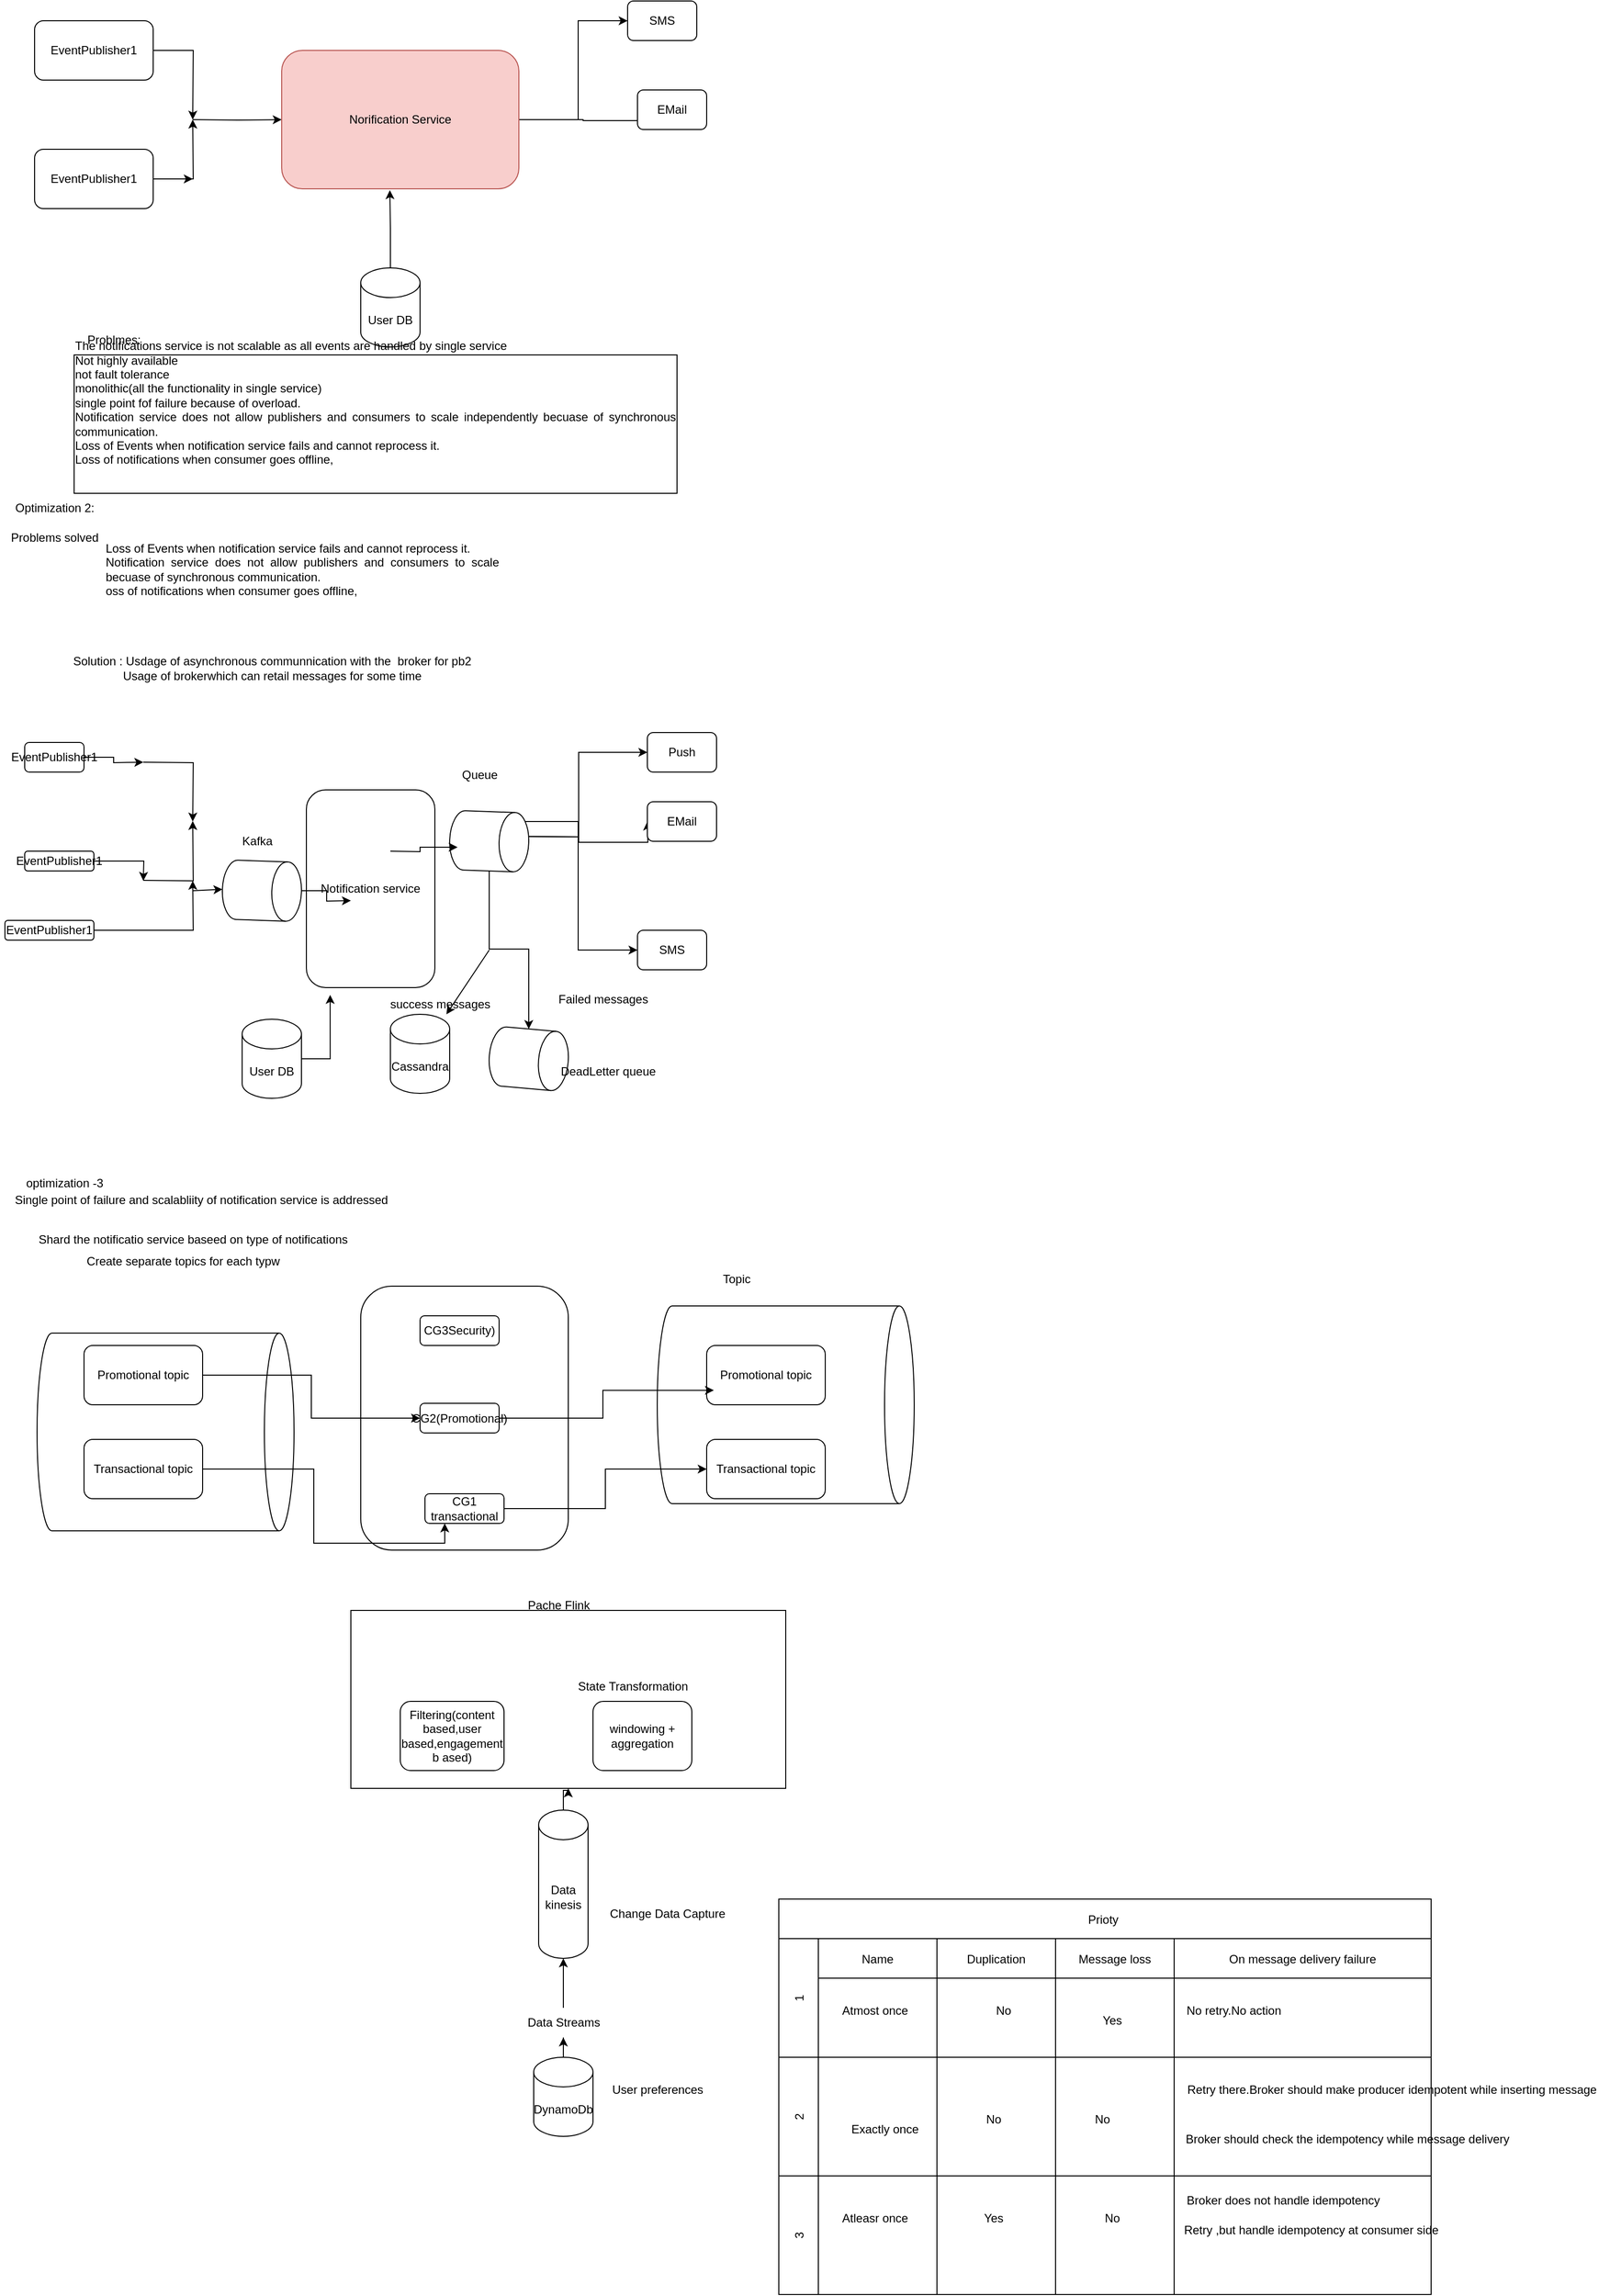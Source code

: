 <mxfile version="26.0.4">
  <diagram name="Page-1" id="l-JMUQ7-zllTJ2TppN1U">
    <mxGraphModel dx="794" dy="412" grid="1" gridSize="10" guides="1" tooltips="1" connect="1" arrows="1" fold="1" page="1" pageScale="1" pageWidth="2300" pageHeight="2300" math="0" shadow="0">
      <root>
        <mxCell id="0" />
        <mxCell id="1" parent="0" />
        <mxCell id="e56fG9Vj5JM8tz-PwaSA-13" value="" style="rounded=0;whiteSpace=wrap;html=1;" vertex="1" parent="1">
          <mxGeometry x="360" y="1648" width="440" height="180" as="geometry" />
        </mxCell>
        <mxCell id="0Qr3yUuXug0cYQ5e2Dth-106" value="" style="shape=cylinder3;whiteSpace=wrap;html=1;boundedLbl=1;backgroundOutline=1;size=15;rotation=90;" parent="1" vertex="1">
          <mxGeometry x="700" y="1310" width="200" height="260" as="geometry" />
        </mxCell>
        <mxCell id="0Qr3yUuXug0cYQ5e2Dth-99" value="" style="rounded=1;whiteSpace=wrap;html=1;" parent="1" vertex="1">
          <mxGeometry x="370" y="1320" width="210" height="267" as="geometry" />
        </mxCell>
        <mxCell id="0Qr3yUuXug0cYQ5e2Dth-85" value="Notification service" style="rounded=1;whiteSpace=wrap;html=1;" parent="1" vertex="1">
          <mxGeometry x="315" y="818" width="130" height="200" as="geometry" />
        </mxCell>
        <mxCell id="0Qr3yUuXug0cYQ5e2Dth-2" style="edgeStyle=orthogonalEdgeStyle;rounded=0;orthogonalLoop=1;jettySize=auto;html=1;" parent="1" target="0Qr3yUuXug0cYQ5e2Dth-3" edge="1">
          <mxGeometry relative="1" as="geometry">
            <mxPoint x="340" y="140" as="targetPoint" />
            <mxPoint x="200" y="140" as="sourcePoint" />
          </mxGeometry>
        </mxCell>
        <mxCell id="0Qr3yUuXug0cYQ5e2Dth-4" style="edgeStyle=orthogonalEdgeStyle;rounded=0;orthogonalLoop=1;jettySize=auto;html=1;" parent="1" source="0Qr3yUuXug0cYQ5e2Dth-3" edge="1">
          <mxGeometry relative="1" as="geometry">
            <mxPoint x="660" y="140" as="targetPoint" />
            <Array as="points">
              <mxPoint x="595" y="140" />
              <mxPoint x="595" y="141" />
            </Array>
          </mxGeometry>
        </mxCell>
        <mxCell id="0Qr3yUuXug0cYQ5e2Dth-6" style="edgeStyle=orthogonalEdgeStyle;rounded=0;orthogonalLoop=1;jettySize=auto;html=1;" parent="1" source="0Qr3yUuXug0cYQ5e2Dth-3" target="0Qr3yUuXug0cYQ5e2Dth-8" edge="1">
          <mxGeometry relative="1" as="geometry">
            <mxPoint x="660" y="240" as="targetPoint" />
            <Array as="points">
              <mxPoint x="590" y="140" />
            </Array>
          </mxGeometry>
        </mxCell>
        <mxCell id="0Qr3yUuXug0cYQ5e2Dth-3" value="Norification Service" style="rounded=1;whiteSpace=wrap;html=1;fillColor=#f8cecc;strokeColor=#b85450;" parent="1" vertex="1">
          <mxGeometry x="290" y="70" width="240" height="140" as="geometry" />
        </mxCell>
        <mxCell id="0Qr3yUuXug0cYQ5e2Dth-8" value="SMS" style="rounded=1;whiteSpace=wrap;html=1;" parent="1" vertex="1">
          <mxGeometry x="640" y="20" width="70" height="40" as="geometry" />
        </mxCell>
        <mxCell id="0Qr3yUuXug0cYQ5e2Dth-11" value="EMail" style="rounded=1;whiteSpace=wrap;html=1;" parent="1" vertex="1">
          <mxGeometry x="650" y="110" width="70" height="40" as="geometry" />
        </mxCell>
        <mxCell id="0Qr3yUuXug0cYQ5e2Dth-16" style="edgeStyle=orthogonalEdgeStyle;rounded=0;orthogonalLoop=1;jettySize=auto;html=1;" parent="1" source="0Qr3yUuXug0cYQ5e2Dth-13" edge="1">
          <mxGeometry relative="1" as="geometry">
            <mxPoint x="200" y="140" as="targetPoint" />
          </mxGeometry>
        </mxCell>
        <mxCell id="0Qr3yUuXug0cYQ5e2Dth-13" value="EventPublisher1" style="rounded=1;whiteSpace=wrap;html=1;" parent="1" vertex="1">
          <mxGeometry x="40" y="40" width="120" height="60" as="geometry" />
        </mxCell>
        <mxCell id="0Qr3yUuXug0cYQ5e2Dth-17" style="edgeStyle=orthogonalEdgeStyle;rounded=0;orthogonalLoop=1;jettySize=auto;html=1;" parent="1" source="0Qr3yUuXug0cYQ5e2Dth-14" edge="1">
          <mxGeometry relative="1" as="geometry">
            <mxPoint x="200" y="200" as="targetPoint" />
          </mxGeometry>
        </mxCell>
        <mxCell id="0Qr3yUuXug0cYQ5e2Dth-86" style="edgeStyle=orthogonalEdgeStyle;rounded=0;orthogonalLoop=1;jettySize=auto;html=1;" parent="1" source="0Qr3yUuXug0cYQ5e2Dth-14" edge="1">
          <mxGeometry relative="1" as="geometry">
            <mxPoint x="200" y="140" as="targetPoint" />
          </mxGeometry>
        </mxCell>
        <mxCell id="0Qr3yUuXug0cYQ5e2Dth-14" value="EventPublisher1" style="rounded=1;whiteSpace=wrap;html=1;" parent="1" vertex="1">
          <mxGeometry x="40" y="170" width="120" height="60" as="geometry" />
        </mxCell>
        <mxCell id="0Qr3yUuXug0cYQ5e2Dth-19" value="User DB" style="shape=cylinder3;whiteSpace=wrap;html=1;boundedLbl=1;backgroundOutline=1;size=15;" parent="1" vertex="1">
          <mxGeometry x="370" y="290" width="60" height="80" as="geometry" />
        </mxCell>
        <mxCell id="0Qr3yUuXug0cYQ5e2Dth-20" style="edgeStyle=orthogonalEdgeStyle;rounded=0;orthogonalLoop=1;jettySize=auto;html=1;entryX=0.456;entryY=1.01;entryDx=0;entryDy=0;entryPerimeter=0;" parent="1" source="0Qr3yUuXug0cYQ5e2Dth-19" target="0Qr3yUuXug0cYQ5e2Dth-3" edge="1">
          <mxGeometry relative="1" as="geometry" />
        </mxCell>
        <mxCell id="0Qr3yUuXug0cYQ5e2Dth-24" value="&lt;div style=&quot;text-align: justify;&quot;&gt;The notifications service is not scalable as all events are handled by single service&lt;/div&gt;&lt;div style=&quot;text-align: justify;&quot;&gt;Not highly available&lt;/div&gt;&lt;div style=&quot;text-align: justify;&quot;&gt;not fault tolerance&lt;/div&gt;&lt;div style=&quot;text-align: justify;&quot;&gt;monolithic(all the functionality in single service)&lt;/div&gt;&lt;div style=&quot;text-align: justify;&quot;&gt;single point fof failure because of overload.&lt;/div&gt;&lt;div style=&quot;text-align: justify;&quot;&gt;Notification service does not allow publishers and consumers to scale independently becuase of synchronous communication.&lt;/div&gt;&lt;div style=&quot;text-align: justify;&quot;&gt;Loss of Events when notification service fails and cannot reprocess it.&lt;/div&gt;&lt;div style=&quot;text-align: justify;&quot;&gt;Loss of notifications when consumer goes offline,&lt;/div&gt;&lt;div style=&quot;text-align: justify;&quot;&gt;&lt;br&gt;&lt;/div&gt;&lt;div style=&quot;text-align: justify;&quot;&gt;&lt;br&gt;&lt;/div&gt;&lt;div style=&quot;text-align: justify;&quot;&gt;&lt;br&gt;&lt;/div&gt;" style="rounded=0;whiteSpace=wrap;html=1;" parent="1" vertex="1">
          <mxGeometry x="80" y="378" width="610" height="140" as="geometry" />
        </mxCell>
        <mxCell id="0Qr3yUuXug0cYQ5e2Dth-25" value="Problmes:" style="text;html=1;align=center;verticalAlign=middle;resizable=0;points=[];autosize=1;strokeColor=none;fillColor=none;" parent="1" vertex="1">
          <mxGeometry x="80" y="348" width="80" height="30" as="geometry" />
        </mxCell>
        <mxCell id="0Qr3yUuXug0cYQ5e2Dth-26" value="Optimization 2:" style="text;html=1;align=center;verticalAlign=middle;resizable=0;points=[];autosize=1;strokeColor=none;fillColor=none;" parent="1" vertex="1">
          <mxGeometry x="10" y="518" width="100" height="30" as="geometry" />
        </mxCell>
        <mxCell id="0Qr3yUuXug0cYQ5e2Dth-39" value="&lt;div style=&quot;forced-color-adjust: none; text-align: justify;&quot;&gt;Loss of Events when notification service fails and cannot reprocess it.&lt;/div&gt;&lt;div style=&quot;forced-color-adjust: none; text-align: justify;&quot;&gt;&lt;div&gt;Notification service does not allow publishers and consumers to scale becuase of synchronous communication.&lt;/div&gt;&lt;div&gt;&lt;div&gt;oss of notifications when consumer goes offline,&lt;/div&gt;&lt;div&gt;&lt;br&gt;&lt;/div&gt;&lt;/div&gt;&lt;br&gt;&lt;br&gt;&lt;/div&gt;" style="text;whiteSpace=wrap;html=1;" parent="1" vertex="1">
          <mxGeometry x="110" y="560" width="400" height="80" as="geometry" />
        </mxCell>
        <mxCell id="0Qr3yUuXug0cYQ5e2Dth-40" value="Problems solved" style="text;html=1;align=center;verticalAlign=middle;resizable=0;points=[];autosize=1;strokeColor=none;fillColor=none;" parent="1" vertex="1">
          <mxGeometry x="5" y="548" width="110" height="30" as="geometry" />
        </mxCell>
        <mxCell id="0Qr3yUuXug0cYQ5e2Dth-42" style="edgeStyle=orthogonalEdgeStyle;rounded=0;orthogonalLoop=1;jettySize=auto;html=1;" parent="1" edge="1">
          <mxGeometry relative="1" as="geometry">
            <mxPoint x="660" y="850" as="targetPoint" />
            <mxPoint x="520" y="865" as="sourcePoint" />
          </mxGeometry>
        </mxCell>
        <mxCell id="0Qr3yUuXug0cYQ5e2Dth-43" style="edgeStyle=orthogonalEdgeStyle;rounded=0;orthogonalLoop=1;jettySize=auto;html=1;entryX=0;entryY=0.5;entryDx=0;entryDy=0;" parent="1" target="0Qr3yUuXug0cYQ5e2Dth-47" edge="1">
          <mxGeometry relative="1" as="geometry">
            <mxPoint x="650" y="780" as="targetPoint" />
            <mxPoint x="520" y="865" as="sourcePoint" />
          </mxGeometry>
        </mxCell>
        <mxCell id="0Qr3yUuXug0cYQ5e2Dth-44" style="edgeStyle=orthogonalEdgeStyle;rounded=0;orthogonalLoop=1;jettySize=auto;html=1;" parent="1" target="0Qr3yUuXug0cYQ5e2Dth-46" edge="1">
          <mxGeometry relative="1" as="geometry">
            <mxPoint x="660" y="950" as="targetPoint" />
            <Array as="points">
              <mxPoint x="590" y="850" />
            </Array>
            <mxPoint x="520" y="850" as="sourcePoint" />
          </mxGeometry>
        </mxCell>
        <mxCell id="0Qr3yUuXug0cYQ5e2Dth-46" value="SMS" style="rounded=1;whiteSpace=wrap;html=1;" parent="1" vertex="1">
          <mxGeometry x="650" y="960" width="70" height="40" as="geometry" />
        </mxCell>
        <mxCell id="0Qr3yUuXug0cYQ5e2Dth-47" value="Push" style="rounded=1;whiteSpace=wrap;html=1;" parent="1" vertex="1">
          <mxGeometry x="660" y="760" width="70" height="40" as="geometry" />
        </mxCell>
        <mxCell id="0Qr3yUuXug0cYQ5e2Dth-48" value="EMail" style="rounded=1;whiteSpace=wrap;html=1;" parent="1" vertex="1">
          <mxGeometry x="660" y="830" width="70" height="40" as="geometry" />
        </mxCell>
        <mxCell id="0Qr3yUuXug0cYQ5e2Dth-49" style="edgeStyle=orthogonalEdgeStyle;rounded=0;orthogonalLoop=1;jettySize=auto;html=1;" parent="1" edge="1">
          <mxGeometry relative="1" as="geometry">
            <mxPoint x="200" y="850" as="targetPoint" />
            <mxPoint x="150" y="790" as="sourcePoint" />
          </mxGeometry>
        </mxCell>
        <mxCell id="0Qr3yUuXug0cYQ5e2Dth-50" style="edgeStyle=orthogonalEdgeStyle;rounded=0;orthogonalLoop=1;jettySize=auto;html=1;" parent="1" edge="1">
          <mxGeometry relative="1" as="geometry">
            <mxPoint x="200" y="849.5" as="targetPoint" />
            <mxPoint x="150" y="909.5" as="sourcePoint" />
          </mxGeometry>
        </mxCell>
        <mxCell id="0Qr3yUuXug0cYQ5e2Dth-51" style="edgeStyle=orthogonalEdgeStyle;rounded=0;orthogonalLoop=1;jettySize=auto;html=1;" parent="1" source="0Qr3yUuXug0cYQ5e2Dth-52" edge="1">
          <mxGeometry relative="1" as="geometry">
            <mxPoint x="200" y="910" as="targetPoint" />
          </mxGeometry>
        </mxCell>
        <mxCell id="0Qr3yUuXug0cYQ5e2Dth-52" value="EventPublisher1" style="rounded=1;whiteSpace=wrap;html=1;" parent="1" vertex="1">
          <mxGeometry x="10" y="950" width="90" height="20" as="geometry" />
        </mxCell>
        <mxCell id="0Qr3yUuXug0cYQ5e2Dth-54" value="Solution : Usdage of asynchronous communnication with the&amp;nbsp; broker for pb2&lt;div&gt;Usage of brokerwhich can retail messages for some time&lt;/div&gt;" style="text;html=1;align=center;verticalAlign=middle;resizable=0;points=[];autosize=1;strokeColor=none;fillColor=none;" parent="1" vertex="1">
          <mxGeometry x="65" y="675" width="430" height="40" as="geometry" />
        </mxCell>
        <mxCell id="0Qr3yUuXug0cYQ5e2Dth-79" style="edgeStyle=orthogonalEdgeStyle;rounded=0;orthogonalLoop=1;jettySize=auto;html=1;" parent="1" source="0Qr3yUuXug0cYQ5e2Dth-55" edge="1">
          <mxGeometry relative="1" as="geometry">
            <mxPoint x="150" y="910" as="targetPoint" />
          </mxGeometry>
        </mxCell>
        <mxCell id="0Qr3yUuXug0cYQ5e2Dth-55" value="EventPublisher1" style="rounded=1;whiteSpace=wrap;html=1;" parent="1" vertex="1">
          <mxGeometry x="30" y="880" width="70" height="20" as="geometry" />
        </mxCell>
        <mxCell id="0Qr3yUuXug0cYQ5e2Dth-80" style="edgeStyle=orthogonalEdgeStyle;rounded=0;orthogonalLoop=1;jettySize=auto;html=1;" parent="1" source="0Qr3yUuXug0cYQ5e2Dth-56" edge="1">
          <mxGeometry relative="1" as="geometry">
            <mxPoint x="150" y="790" as="targetPoint" />
          </mxGeometry>
        </mxCell>
        <mxCell id="0Qr3yUuXug0cYQ5e2Dth-56" value="EventPublisher1" style="rounded=1;whiteSpace=wrap;html=1;" parent="1" vertex="1">
          <mxGeometry x="30" y="770" width="60" height="30" as="geometry" />
        </mxCell>
        <mxCell id="0Qr3yUuXug0cYQ5e2Dth-69" style="edgeStyle=orthogonalEdgeStyle;rounded=0;orthogonalLoop=1;jettySize=auto;html=1;" parent="1" source="0Qr3yUuXug0cYQ5e2Dth-57" target="0Qr3yUuXug0cYQ5e2Dth-70" edge="1">
          <mxGeometry relative="1" as="geometry">
            <mxPoint x="500" y="1050" as="targetPoint" />
          </mxGeometry>
        </mxCell>
        <mxCell id="0Qr3yUuXug0cYQ5e2Dth-57" value="" style="shape=cylinder3;whiteSpace=wrap;html=1;boundedLbl=1;backgroundOutline=1;size=15;rotation=92;" parent="1" vertex="1">
          <mxGeometry x="470" y="830" width="60" height="80" as="geometry" />
        </mxCell>
        <mxCell id="0Qr3yUuXug0cYQ5e2Dth-62" style="edgeStyle=orthogonalEdgeStyle;rounded=0;orthogonalLoop=1;jettySize=auto;html=1;entryX=0.5;entryY=1;entryDx=0;entryDy=0;" parent="1" source="0Qr3yUuXug0cYQ5e2Dth-59" edge="1">
          <mxGeometry relative="1" as="geometry">
            <mxPoint x="360" y="930" as="targetPoint" />
          </mxGeometry>
        </mxCell>
        <mxCell id="0Qr3yUuXug0cYQ5e2Dth-59" value="" style="shape=cylinder3;whiteSpace=wrap;html=1;boundedLbl=1;backgroundOutline=1;size=15;rotation=92;" parent="1" vertex="1">
          <mxGeometry x="240" y="880" width="60" height="80" as="geometry" />
        </mxCell>
        <mxCell id="0Qr3yUuXug0cYQ5e2Dth-63" style="edgeStyle=orthogonalEdgeStyle;rounded=0;orthogonalLoop=1;jettySize=auto;html=1;entryX=0.619;entryY=0.897;entryDx=0;entryDy=0;entryPerimeter=0;" parent="1" target="0Qr3yUuXug0cYQ5e2Dth-57" edge="1">
          <mxGeometry relative="1" as="geometry">
            <mxPoint x="400" y="880" as="sourcePoint" />
          </mxGeometry>
        </mxCell>
        <mxCell id="0Qr3yUuXug0cYQ5e2Dth-65" value="Queue" style="text;html=1;align=center;verticalAlign=middle;resizable=0;points=[];autosize=1;strokeColor=none;fillColor=none;" parent="1" vertex="1">
          <mxGeometry x="460" y="788" width="60" height="30" as="geometry" />
        </mxCell>
        <mxCell id="0Qr3yUuXug0cYQ5e2Dth-66" value="Kafka" style="text;html=1;align=center;verticalAlign=middle;resizable=0;points=[];autosize=1;strokeColor=none;fillColor=none;" parent="1" vertex="1">
          <mxGeometry x="240" y="855" width="50" height="30" as="geometry" />
        </mxCell>
        <mxCell id="0Qr3yUuXug0cYQ5e2Dth-67" value="" style="endArrow=classic;html=1;rounded=0;entryX=0.5;entryY=1;entryDx=0;entryDy=0;entryPerimeter=0;" parent="1" target="0Qr3yUuXug0cYQ5e2Dth-59" edge="1">
          <mxGeometry width="50" height="50" relative="1" as="geometry">
            <mxPoint x="200" y="920" as="sourcePoint" />
            <mxPoint x="380" y="940" as="targetPoint" />
          </mxGeometry>
        </mxCell>
        <mxCell id="0Qr3yUuXug0cYQ5e2Dth-70" value="" style="shape=cylinder3;whiteSpace=wrap;html=1;boundedLbl=1;backgroundOutline=1;size=15;rotation=95;" parent="1" vertex="1">
          <mxGeometry x="510" y="1050" width="60" height="80" as="geometry" />
        </mxCell>
        <mxCell id="0Qr3yUuXug0cYQ5e2Dth-71" value="DeadLetter queue" style="text;html=1;align=center;verticalAlign=middle;resizable=0;points=[];autosize=1;strokeColor=none;fillColor=none;" parent="1" vertex="1">
          <mxGeometry x="560" y="1088" width="120" height="30" as="geometry" />
        </mxCell>
        <mxCell id="0Qr3yUuXug0cYQ5e2Dth-72" value="Failed messages" style="text;html=1;align=center;verticalAlign=middle;resizable=0;points=[];autosize=1;strokeColor=none;fillColor=none;" parent="1" vertex="1">
          <mxGeometry x="560" y="1015" width="110" height="30" as="geometry" />
        </mxCell>
        <mxCell id="0Qr3yUuXug0cYQ5e2Dth-73" value="Cassandra" style="shape=cylinder3;whiteSpace=wrap;html=1;boundedLbl=1;backgroundOutline=1;size=15;" parent="1" vertex="1">
          <mxGeometry x="400" y="1045" width="60" height="80" as="geometry" />
        </mxCell>
        <mxCell id="0Qr3yUuXug0cYQ5e2Dth-74" value="" style="endArrow=classic;html=1;rounded=0;" parent="1" target="0Qr3yUuXug0cYQ5e2Dth-73" edge="1">
          <mxGeometry width="50" height="50" relative="1" as="geometry">
            <mxPoint x="500" y="980" as="sourcePoint" />
            <mxPoint x="380" y="940" as="targetPoint" />
          </mxGeometry>
        </mxCell>
        <mxCell id="0Qr3yUuXug0cYQ5e2Dth-75" value="success messages" style="text;html=1;align=center;verticalAlign=middle;resizable=0;points=[];autosize=1;strokeColor=none;fillColor=none;" parent="1" vertex="1">
          <mxGeometry x="390" y="1020" width="120" height="30" as="geometry" />
        </mxCell>
        <mxCell id="0Qr3yUuXug0cYQ5e2Dth-77" value="User DB" style="shape=cylinder3;whiteSpace=wrap;html=1;boundedLbl=1;backgroundOutline=1;size=15;" parent="1" vertex="1">
          <mxGeometry x="250" y="1050" width="60" height="80" as="geometry" />
        </mxCell>
        <mxCell id="0Qr3yUuXug0cYQ5e2Dth-87" style="edgeStyle=orthogonalEdgeStyle;rounded=0;orthogonalLoop=1;jettySize=auto;html=1;entryX=0.185;entryY=1.037;entryDx=0;entryDy=0;entryPerimeter=0;" parent="1" source="0Qr3yUuXug0cYQ5e2Dth-77" target="0Qr3yUuXug0cYQ5e2Dth-85" edge="1">
          <mxGeometry relative="1" as="geometry" />
        </mxCell>
        <mxCell id="0Qr3yUuXug0cYQ5e2Dth-91" value="optimization -3&lt;div&gt;&lt;br&gt;&lt;/div&gt;" style="text;html=1;align=center;verticalAlign=middle;resizable=0;points=[];autosize=1;strokeColor=none;fillColor=none;" parent="1" vertex="1">
          <mxGeometry x="20" y="1203" width="100" height="40" as="geometry" />
        </mxCell>
        <mxCell id="0Qr3yUuXug0cYQ5e2Dth-92" value="Shard the notificatio service baseed on type of notifications" style="text;html=1;align=center;verticalAlign=middle;resizable=0;points=[];autosize=1;strokeColor=none;fillColor=none;" parent="1" vertex="1">
          <mxGeometry x="30" y="1258" width="340" height="30" as="geometry" />
        </mxCell>
        <mxCell id="0Qr3yUuXug0cYQ5e2Dth-96" value="CG2(Promotional)" style="rounded=1;whiteSpace=wrap;html=1;" parent="1" vertex="1">
          <mxGeometry x="430" y="1438.5" width="80" height="30" as="geometry" />
        </mxCell>
        <mxCell id="0Qr3yUuXug0cYQ5e2Dth-97" value="CG3Security)" style="rounded=1;whiteSpace=wrap;html=1;" parent="1" vertex="1">
          <mxGeometry x="430" y="1350" width="80" height="30" as="geometry" />
        </mxCell>
        <mxCell id="0Qr3yUuXug0cYQ5e2Dth-112" style="edgeStyle=orthogonalEdgeStyle;rounded=0;orthogonalLoop=1;jettySize=auto;html=1;" parent="1" source="0Qr3yUuXug0cYQ5e2Dth-98" target="0Qr3yUuXug0cYQ5e2Dth-105" edge="1">
          <mxGeometry relative="1" as="geometry" />
        </mxCell>
        <mxCell id="0Qr3yUuXug0cYQ5e2Dth-98" value="CG1 transactional" style="rounded=1;whiteSpace=wrap;html=1;" parent="1" vertex="1">
          <mxGeometry x="435" y="1530" width="80" height="30" as="geometry" />
        </mxCell>
        <mxCell id="0Qr3yUuXug0cYQ5e2Dth-100" value="Create separate topics for each typw" style="text;html=1;align=center;verticalAlign=middle;resizable=0;points=[];autosize=1;strokeColor=none;fillColor=none;" parent="1" vertex="1">
          <mxGeometry x="80" y="1280" width="220" height="30" as="geometry" />
        </mxCell>
        <mxCell id="0Qr3yUuXug0cYQ5e2Dth-101" value="" style="shape=cylinder3;whiteSpace=wrap;html=1;boundedLbl=1;backgroundOutline=1;size=15;rotation=90;" parent="1" vertex="1">
          <mxGeometry x="72.5" y="1337.5" width="200" height="260" as="geometry" />
        </mxCell>
        <mxCell id="0Qr3yUuXug0cYQ5e2Dth-108" style="edgeStyle=orthogonalEdgeStyle;rounded=0;orthogonalLoop=1;jettySize=auto;html=1;entryX=0;entryY=0.5;entryDx=0;entryDy=0;" parent="1" source="0Qr3yUuXug0cYQ5e2Dth-102" target="0Qr3yUuXug0cYQ5e2Dth-96" edge="1">
          <mxGeometry relative="1" as="geometry" />
        </mxCell>
        <mxCell id="0Qr3yUuXug0cYQ5e2Dth-102" value="Promotional topic" style="rounded=1;whiteSpace=wrap;html=1;" parent="1" vertex="1">
          <mxGeometry x="90" y="1380" width="120" height="60" as="geometry" />
        </mxCell>
        <mxCell id="0Qr3yUuXug0cYQ5e2Dth-110" style="edgeStyle=orthogonalEdgeStyle;rounded=0;orthogonalLoop=1;jettySize=auto;html=1;entryX=0.25;entryY=1;entryDx=0;entryDy=0;" parent="1" source="0Qr3yUuXug0cYQ5e2Dth-103" target="0Qr3yUuXug0cYQ5e2Dth-98" edge="1">
          <mxGeometry relative="1" as="geometry" />
        </mxCell>
        <mxCell id="0Qr3yUuXug0cYQ5e2Dth-103" value="Transactional topic" style="rounded=1;whiteSpace=wrap;html=1;" parent="1" vertex="1">
          <mxGeometry x="90" y="1475" width="120" height="60" as="geometry" />
        </mxCell>
        <mxCell id="0Qr3yUuXug0cYQ5e2Dth-104" value="Promotional topic" style="rounded=1;whiteSpace=wrap;html=1;" parent="1" vertex="1">
          <mxGeometry x="720" y="1380" width="120" height="60" as="geometry" />
        </mxCell>
        <mxCell id="0Qr3yUuXug0cYQ5e2Dth-105" value="Transactional topic" style="rounded=1;whiteSpace=wrap;html=1;" parent="1" vertex="1">
          <mxGeometry x="720" y="1475" width="120" height="60" as="geometry" />
        </mxCell>
        <mxCell id="0Qr3yUuXug0cYQ5e2Dth-111" style="edgeStyle=orthogonalEdgeStyle;rounded=0;orthogonalLoop=1;jettySize=auto;html=1;entryX=0.061;entryY=0.756;entryDx=0;entryDy=0;entryPerimeter=0;" parent="1" source="0Qr3yUuXug0cYQ5e2Dth-96" target="0Qr3yUuXug0cYQ5e2Dth-104" edge="1">
          <mxGeometry relative="1" as="geometry" />
        </mxCell>
        <mxCell id="0Qr3yUuXug0cYQ5e2Dth-113" value="Topic" style="text;html=1;align=center;verticalAlign=middle;resizable=0;points=[];autosize=1;strokeColor=none;fillColor=none;" parent="1" vertex="1">
          <mxGeometry x="725" y="1298" width="50" height="30" as="geometry" />
        </mxCell>
        <mxCell id="0Qr3yUuXug0cYQ5e2Dth-114" value="Single point of failure and scalabliity of notification service is addressed&amp;nbsp;" style="text;html=1;align=center;verticalAlign=middle;resizable=0;points=[];autosize=1;strokeColor=none;fillColor=none;" parent="1" vertex="1">
          <mxGeometry x="10" y="1218" width="400" height="30" as="geometry" />
        </mxCell>
        <mxCell id="e56fG9Vj5JM8tz-PwaSA-1" value="Filtering(content based,user based,engagement b ased)" style="rounded=1;whiteSpace=wrap;html=1;" vertex="1" parent="1">
          <mxGeometry x="410" y="1740" width="105" height="70" as="geometry" />
        </mxCell>
        <mxCell id="e56fG9Vj5JM8tz-PwaSA-2" value="windowing + aggregation" style="rounded=1;whiteSpace=wrap;html=1;" vertex="1" parent="1">
          <mxGeometry x="605" y="1740" width="100" height="70" as="geometry" />
        </mxCell>
        <mxCell id="e56fG9Vj5JM8tz-PwaSA-3" value="State Transformation" style="text;html=1;align=center;verticalAlign=middle;resizable=0;points=[];autosize=1;strokeColor=none;fillColor=none;" vertex="1" parent="1">
          <mxGeometry x="580" y="1710" width="130" height="30" as="geometry" />
        </mxCell>
        <mxCell id="e56fG9Vj5JM8tz-PwaSA-4" value="DynamoDb" style="shape=cylinder3;whiteSpace=wrap;html=1;boundedLbl=1;backgroundOutline=1;size=15;" vertex="1" parent="1">
          <mxGeometry x="545" y="2100" width="60" height="80" as="geometry" />
        </mxCell>
        <mxCell id="e56fG9Vj5JM8tz-PwaSA-16" style="edgeStyle=orthogonalEdgeStyle;rounded=0;orthogonalLoop=1;jettySize=auto;html=1;" edge="1" parent="1" source="e56fG9Vj5JM8tz-PwaSA-5" target="e56fG9Vj5JM8tz-PwaSA-13">
          <mxGeometry relative="1" as="geometry" />
        </mxCell>
        <mxCell id="e56fG9Vj5JM8tz-PwaSA-5" value="Data kinesis" style="shape=cylinder3;whiteSpace=wrap;html=1;boundedLbl=1;backgroundOutline=1;size=15;" vertex="1" parent="1">
          <mxGeometry x="550" y="1850" width="50" height="150" as="geometry" />
        </mxCell>
        <mxCell id="e56fG9Vj5JM8tz-PwaSA-6" style="edgeStyle=orthogonalEdgeStyle;rounded=0;orthogonalLoop=1;jettySize=auto;html=1;entryX=0.5;entryY=1;entryDx=0;entryDy=0;entryPerimeter=0;" edge="1" parent="1" source="e56fG9Vj5JM8tz-PwaSA-8" target="e56fG9Vj5JM8tz-PwaSA-5">
          <mxGeometry relative="1" as="geometry" />
        </mxCell>
        <mxCell id="e56fG9Vj5JM8tz-PwaSA-9" value="" style="edgeStyle=orthogonalEdgeStyle;rounded=0;orthogonalLoop=1;jettySize=auto;html=1;entryX=0.5;entryY=1;entryDx=0;entryDy=0;entryPerimeter=0;" edge="1" parent="1" source="e56fG9Vj5JM8tz-PwaSA-4" target="e56fG9Vj5JM8tz-PwaSA-8">
          <mxGeometry relative="1" as="geometry">
            <mxPoint x="575" y="2100" as="sourcePoint" />
            <mxPoint x="575" y="2000" as="targetPoint" />
          </mxGeometry>
        </mxCell>
        <mxCell id="e56fG9Vj5JM8tz-PwaSA-8" value="Data Streams" style="text;html=1;align=center;verticalAlign=middle;resizable=0;points=[];autosize=1;strokeColor=none;fillColor=none;" vertex="1" parent="1">
          <mxGeometry x="525" y="2050" width="100" height="30" as="geometry" />
        </mxCell>
        <mxCell id="e56fG9Vj5JM8tz-PwaSA-11" value="Change Data Capture" style="text;html=1;align=center;verticalAlign=middle;resizable=0;points=[];autosize=1;strokeColor=none;fillColor=none;" vertex="1" parent="1">
          <mxGeometry x="610" y="1940" width="140" height="30" as="geometry" />
        </mxCell>
        <mxCell id="e56fG9Vj5JM8tz-PwaSA-12" value="User preferences" style="text;html=1;align=center;verticalAlign=middle;resizable=0;points=[];autosize=1;strokeColor=none;fillColor=none;" vertex="1" parent="1">
          <mxGeometry x="610" y="2118" width="120" height="30" as="geometry" />
        </mxCell>
        <mxCell id="e56fG9Vj5JM8tz-PwaSA-15" value="Pache Flink" style="text;html=1;align=center;verticalAlign=middle;resizable=0;points=[];autosize=1;strokeColor=none;fillColor=none;" vertex="1" parent="1">
          <mxGeometry x="525" y="1628" width="90" height="30" as="geometry" />
        </mxCell>
        <mxCell id="e56fG9Vj5JM8tz-PwaSA-17" value="Prioty " style="shape=table;childLayout=tableLayout;startSize=40;collapsible=0;recursiveResize=0;expand=0;" vertex="1" parent="1">
          <mxGeometry x="793" y="1940" width="660" height="400" as="geometry" />
        </mxCell>
        <mxCell id="e56fG9Vj5JM8tz-PwaSA-18" value="1" style="shape=tableRow;horizontal=0;swimlaneHead=0;swimlaneBody=0;top=0;left=0;strokeColor=inherit;bottom=0;right=0;dropTarget=0;fontStyle=0;fillColor=none;points=[[0,0.5],[1,0.5]];portConstraint=eastwest;startSize=40;collapsible=0;recursiveResize=0;expand=0;" vertex="1" parent="e56fG9Vj5JM8tz-PwaSA-17">
          <mxGeometry y="40" width="660" height="120" as="geometry" />
        </mxCell>
        <mxCell id="e56fG9Vj5JM8tz-PwaSA-19" value="Name" style="swimlane;swimlaneHead=0;swimlaneBody=0;fontStyle=0;strokeColor=inherit;connectable=0;fillColor=none;startSize=40;collapsible=0;recursiveResize=0;expand=0;" vertex="1" parent="e56fG9Vj5JM8tz-PwaSA-18">
          <mxGeometry x="40" width="120" height="120" as="geometry">
            <mxRectangle width="120" height="120" as="alternateBounds" />
          </mxGeometry>
        </mxCell>
        <mxCell id="e56fG9Vj5JM8tz-PwaSA-20" value="Duplication" style="swimlane;swimlaneHead=0;swimlaneBody=0;fontStyle=0;strokeColor=inherit;connectable=0;fillColor=none;startSize=40;collapsible=0;recursiveResize=0;expand=0;" vertex="1" parent="e56fG9Vj5JM8tz-PwaSA-18">
          <mxGeometry x="160" width="120" height="120" as="geometry">
            <mxRectangle width="120" height="120" as="alternateBounds" />
          </mxGeometry>
        </mxCell>
        <mxCell id="e56fG9Vj5JM8tz-PwaSA-21" value="Message loss" style="swimlane;swimlaneHead=0;swimlaneBody=0;fontStyle=0;strokeColor=inherit;connectable=0;fillColor=none;startSize=40;collapsible=0;recursiveResize=0;expand=0;" vertex="1" parent="e56fG9Vj5JM8tz-PwaSA-18">
          <mxGeometry x="280" width="120" height="120" as="geometry">
            <mxRectangle width="120" height="120" as="alternateBounds" />
          </mxGeometry>
        </mxCell>
        <mxCell id="e56fG9Vj5JM8tz-PwaSA-22" value="On message delivery failure" style="swimlane;swimlaneHead=0;swimlaneBody=0;fontStyle=0;strokeColor=inherit;connectable=0;fillColor=none;startSize=40;collapsible=0;recursiveResize=0;expand=0;" vertex="1" parent="e56fG9Vj5JM8tz-PwaSA-18">
          <mxGeometry x="400" width="260" height="120" as="geometry">
            <mxRectangle width="260" height="120" as="alternateBounds" />
          </mxGeometry>
        </mxCell>
        <mxCell id="e56fG9Vj5JM8tz-PwaSA-42" value="No retry.No action" style="text;html=1;align=center;verticalAlign=middle;resizable=0;points=[];autosize=1;strokeColor=none;fillColor=none;" vertex="1" parent="e56fG9Vj5JM8tz-PwaSA-22">
          <mxGeometry y="58" width="120" height="30" as="geometry" />
        </mxCell>
        <mxCell id="e56fG9Vj5JM8tz-PwaSA-23" value="2" style="shape=tableRow;horizontal=0;swimlaneHead=0;swimlaneBody=0;top=0;left=0;strokeColor=inherit;bottom=0;right=0;dropTarget=0;fontStyle=0;fillColor=none;points=[[0,0.5],[1,0.5]];portConstraint=eastwest;startSize=40;collapsible=0;recursiveResize=0;expand=0;" vertex="1" parent="e56fG9Vj5JM8tz-PwaSA-17">
          <mxGeometry y="160" width="660" height="120" as="geometry" />
        </mxCell>
        <mxCell id="e56fG9Vj5JM8tz-PwaSA-24" value="" style="swimlane;swimlaneHead=0;swimlaneBody=0;fontStyle=0;connectable=0;strokeColor=inherit;fillColor=none;startSize=0;collapsible=0;recursiveResize=0;expand=0;" vertex="1" parent="e56fG9Vj5JM8tz-PwaSA-23">
          <mxGeometry x="40" width="120" height="120" as="geometry">
            <mxRectangle width="120" height="120" as="alternateBounds" />
          </mxGeometry>
        </mxCell>
        <mxCell id="e56fG9Vj5JM8tz-PwaSA-25" value="" style="swimlane;swimlaneHead=0;swimlaneBody=0;fontStyle=0;connectable=0;strokeColor=inherit;fillColor=none;startSize=0;collapsible=0;recursiveResize=0;expand=0;" vertex="1" parent="e56fG9Vj5JM8tz-PwaSA-23">
          <mxGeometry x="160" width="120" height="120" as="geometry">
            <mxRectangle width="120" height="120" as="alternateBounds" />
          </mxGeometry>
        </mxCell>
        <mxCell id="e56fG9Vj5JM8tz-PwaSA-26" value="" style="swimlane;swimlaneHead=0;swimlaneBody=0;fontStyle=0;connectable=0;strokeColor=inherit;fillColor=none;startSize=0;collapsible=0;recursiveResize=0;expand=0;" vertex="1" parent="e56fG9Vj5JM8tz-PwaSA-23">
          <mxGeometry x="280" width="120" height="120" as="geometry">
            <mxRectangle width="120" height="120" as="alternateBounds" />
          </mxGeometry>
        </mxCell>
        <mxCell id="e56fG9Vj5JM8tz-PwaSA-27" value="" style="swimlane;swimlaneHead=0;swimlaneBody=0;fontStyle=0;connectable=0;strokeColor=inherit;fillColor=none;startSize=0;collapsible=0;recursiveResize=0;expand=0;" vertex="1" parent="e56fG9Vj5JM8tz-PwaSA-23">
          <mxGeometry x="400" width="260" height="120" as="geometry">
            <mxRectangle width="260" height="120" as="alternateBounds" />
          </mxGeometry>
        </mxCell>
        <mxCell id="e56fG9Vj5JM8tz-PwaSA-43" value="Retry there.Broker should make producer idempotent while inserting message" style="text;html=1;align=center;verticalAlign=middle;resizable=0;points=[];autosize=1;strokeColor=none;fillColor=none;" vertex="1" parent="e56fG9Vj5JM8tz-PwaSA-27">
          <mxGeometry y="18" width="440" height="30" as="geometry" />
        </mxCell>
        <mxCell id="e56fG9Vj5JM8tz-PwaSA-47" value="Broker should check the idempotency while message delivery" style="text;html=1;align=center;verticalAlign=middle;resizable=0;points=[];autosize=1;strokeColor=none;fillColor=none;" vertex="1" parent="e56fG9Vj5JM8tz-PwaSA-27">
          <mxGeometry y="68" width="350" height="30" as="geometry" />
        </mxCell>
        <mxCell id="e56fG9Vj5JM8tz-PwaSA-28" value="3" style="shape=tableRow;horizontal=0;swimlaneHead=0;swimlaneBody=0;top=0;left=0;strokeColor=inherit;bottom=0;right=0;dropTarget=0;fontStyle=0;fillColor=none;points=[[0,0.5],[1,0.5]];portConstraint=eastwest;startSize=40;collapsible=0;recursiveResize=0;expand=0;" vertex="1" parent="e56fG9Vj5JM8tz-PwaSA-17">
          <mxGeometry y="280" width="660" height="120" as="geometry" />
        </mxCell>
        <mxCell id="e56fG9Vj5JM8tz-PwaSA-29" value="" style="swimlane;swimlaneHead=0;swimlaneBody=0;fontStyle=0;connectable=0;strokeColor=inherit;fillColor=none;startSize=0;collapsible=0;recursiveResize=0;expand=0;" vertex="1" parent="e56fG9Vj5JM8tz-PwaSA-28">
          <mxGeometry x="40" width="120" height="120" as="geometry">
            <mxRectangle width="120" height="120" as="alternateBounds" />
          </mxGeometry>
        </mxCell>
        <mxCell id="e56fG9Vj5JM8tz-PwaSA-30" value="" style="swimlane;swimlaneHead=0;swimlaneBody=0;fontStyle=0;connectable=0;strokeColor=inherit;fillColor=none;startSize=0;collapsible=0;recursiveResize=0;expand=0;" vertex="1" parent="e56fG9Vj5JM8tz-PwaSA-28">
          <mxGeometry x="160" width="120" height="120" as="geometry">
            <mxRectangle width="120" height="120" as="alternateBounds" />
          </mxGeometry>
        </mxCell>
        <mxCell id="e56fG9Vj5JM8tz-PwaSA-31" value="" style="swimlane;swimlaneHead=0;swimlaneBody=0;fontStyle=0;connectable=0;strokeColor=inherit;fillColor=none;startSize=0;collapsible=0;recursiveResize=0;expand=0;" vertex="1" parent="e56fG9Vj5JM8tz-PwaSA-28">
          <mxGeometry x="280" width="120" height="120" as="geometry">
            <mxRectangle width="120" height="120" as="alternateBounds" />
          </mxGeometry>
        </mxCell>
        <mxCell id="e56fG9Vj5JM8tz-PwaSA-32" value="" style="swimlane;swimlaneHead=0;swimlaneBody=0;fontStyle=0;connectable=0;strokeColor=inherit;fillColor=none;startSize=0;collapsible=0;recursiveResize=0;expand=0;" vertex="1" parent="e56fG9Vj5JM8tz-PwaSA-28">
          <mxGeometry x="400" width="260" height="120" as="geometry">
            <mxRectangle width="260" height="120" as="alternateBounds" />
          </mxGeometry>
        </mxCell>
        <mxCell id="e56fG9Vj5JM8tz-PwaSA-44" value="Retry ,but handle idempotency at consumer side&amp;nbsp;" style="text;html=1;align=center;verticalAlign=middle;resizable=0;points=[];autosize=1;strokeColor=none;fillColor=none;" vertex="1" parent="e56fG9Vj5JM8tz-PwaSA-32">
          <mxGeometry y="40" width="280" height="30" as="geometry" />
        </mxCell>
        <mxCell id="e56fG9Vj5JM8tz-PwaSA-48" value="Broker does not handle idempotency" style="text;html=1;align=center;verticalAlign=middle;resizable=0;points=[];autosize=1;strokeColor=none;fillColor=none;" vertex="1" parent="e56fG9Vj5JM8tz-PwaSA-32">
          <mxGeometry y="10" width="220" height="30" as="geometry" />
        </mxCell>
        <mxCell id="e56fG9Vj5JM8tz-PwaSA-33" value="Atmost once" style="text;html=1;align=center;verticalAlign=middle;resizable=0;points=[];autosize=1;strokeColor=none;fillColor=none;" vertex="1" parent="1">
          <mxGeometry x="845" y="2038" width="90" height="30" as="geometry" />
        </mxCell>
        <mxCell id="e56fG9Vj5JM8tz-PwaSA-34" value="No" style="text;html=1;align=center;verticalAlign=middle;resizable=0;points=[];autosize=1;strokeColor=none;fillColor=none;" vertex="1" parent="1">
          <mxGeometry x="1000" y="2038" width="40" height="30" as="geometry" />
        </mxCell>
        <mxCell id="e56fG9Vj5JM8tz-PwaSA-35" value="Yes" style="text;html=1;align=center;verticalAlign=middle;resizable=0;points=[];autosize=1;strokeColor=none;fillColor=none;" vertex="1" parent="1">
          <mxGeometry x="1110" y="2048" width="40" height="30" as="geometry" />
        </mxCell>
        <mxCell id="e56fG9Vj5JM8tz-PwaSA-36" value="Exactly once" style="text;html=1;align=center;verticalAlign=middle;resizable=0;points=[];autosize=1;strokeColor=none;fillColor=none;" vertex="1" parent="1">
          <mxGeometry x="855" y="2158" width="90" height="30" as="geometry" />
        </mxCell>
        <mxCell id="e56fG9Vj5JM8tz-PwaSA-37" value="No" style="text;html=1;align=center;verticalAlign=middle;resizable=0;points=[];autosize=1;strokeColor=none;fillColor=none;" vertex="1" parent="1">
          <mxGeometry x="990" y="2148" width="40" height="30" as="geometry" />
        </mxCell>
        <mxCell id="e56fG9Vj5JM8tz-PwaSA-38" value="No" style="text;html=1;align=center;verticalAlign=middle;resizable=0;points=[];autosize=1;strokeColor=none;fillColor=none;" vertex="1" parent="1">
          <mxGeometry x="1100" y="2148" width="40" height="30" as="geometry" />
        </mxCell>
        <mxCell id="e56fG9Vj5JM8tz-PwaSA-39" value="Atleasr once" style="text;html=1;align=center;verticalAlign=middle;resizable=0;points=[];autosize=1;strokeColor=none;fillColor=none;" vertex="1" parent="1">
          <mxGeometry x="845" y="2248" width="90" height="30" as="geometry" />
        </mxCell>
        <mxCell id="e56fG9Vj5JM8tz-PwaSA-40" value="Yes" style="text;html=1;align=center;verticalAlign=middle;resizable=0;points=[];autosize=1;strokeColor=none;fillColor=none;" vertex="1" parent="1">
          <mxGeometry x="990" y="2248" width="40" height="30" as="geometry" />
        </mxCell>
        <mxCell id="e56fG9Vj5JM8tz-PwaSA-41" value="No" style="text;html=1;align=center;verticalAlign=middle;resizable=0;points=[];autosize=1;strokeColor=none;fillColor=none;" vertex="1" parent="1">
          <mxGeometry x="1110" y="2248" width="40" height="30" as="geometry" />
        </mxCell>
      </root>
    </mxGraphModel>
  </diagram>
</mxfile>
